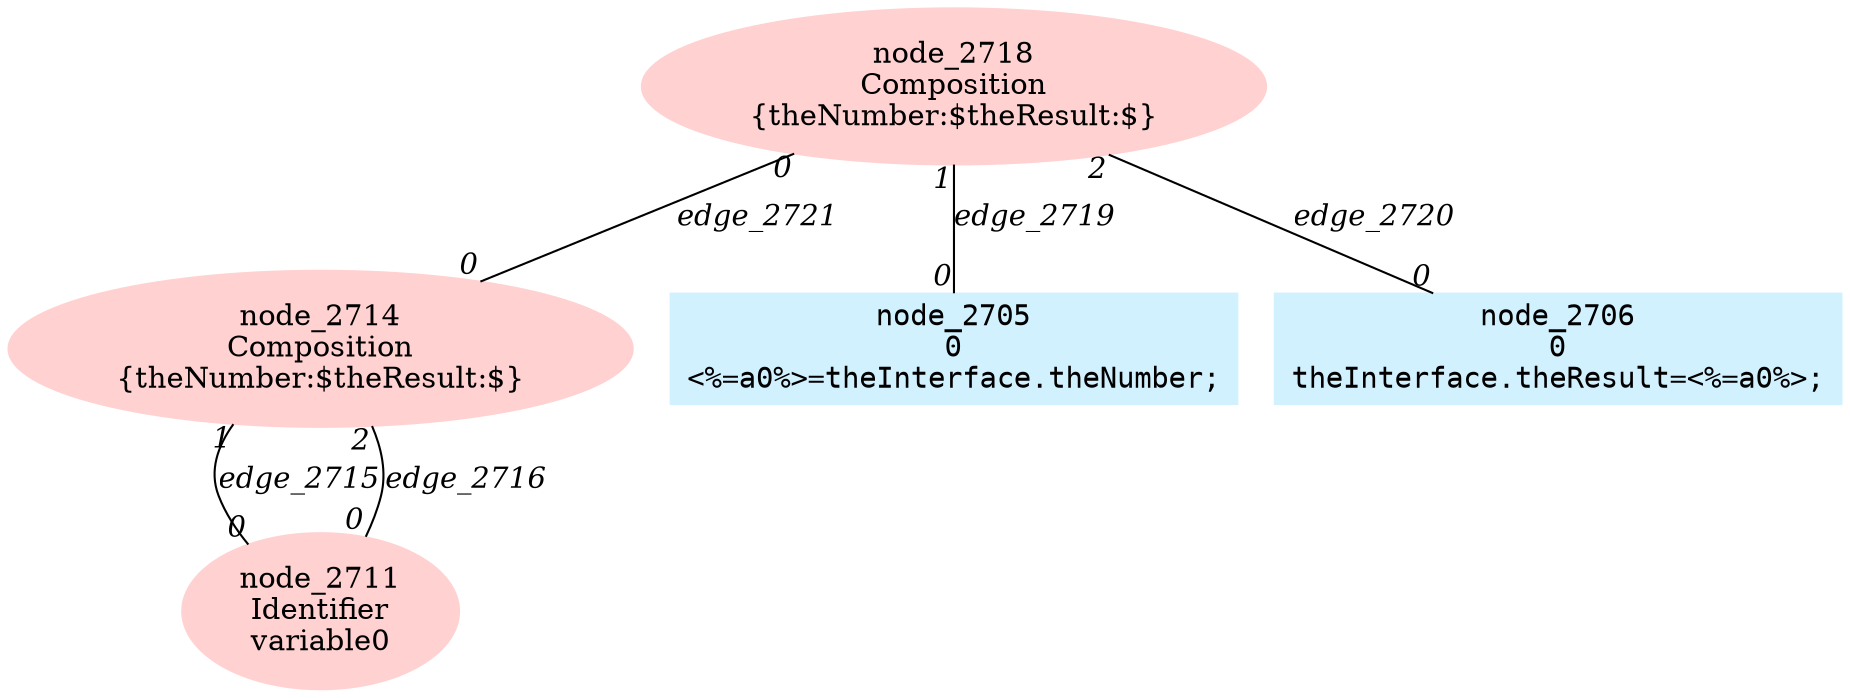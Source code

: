 digraph g{node_2711 [shape=ellipse, style=filled, color="#ffd1d1", label="node_2711
Identifier
variable0" ]
node_2714 [shape=ellipse, style=filled, color="#ffd1d1", label="node_2714
Composition
{theNumber:$theResult:$}" ]
node_2718 [shape=ellipse, style=filled, color="#ffd1d1", label="node_2718
Composition
{theNumber:$theResult:$}" ]
node_2705 [shape=box, style=filled, color="#d1f1ff", fontname="Courier", label="node_2705
0
<%=a0%>=theInterface.theNumber;
" ]
node_2706 [shape=box, style=filled, color="#d1f1ff", fontname="Courier", label="node_2706
0
theInterface.theResult=<%=a0%>;
" ]
node_2714 -> node_2711 [dir=none, arrowHead=none, fontname="Times-Italic", label="edge_2715",  headlabel="0", taillabel="1" ]
node_2714 -> node_2711 [dir=none, arrowHead=none, fontname="Times-Italic", label="edge_2716",  headlabel="0", taillabel="2" ]
node_2718 -> node_2705 [dir=none, arrowHead=none, fontname="Times-Italic", label="edge_2719",  headlabel="0", taillabel="1" ]
node_2718 -> node_2706 [dir=none, arrowHead=none, fontname="Times-Italic", label="edge_2720",  headlabel="0", taillabel="2" ]
node_2718 -> node_2714 [dir=none, arrowHead=none, fontname="Times-Italic", label="edge_2721",  headlabel="0", taillabel="0" ]
}